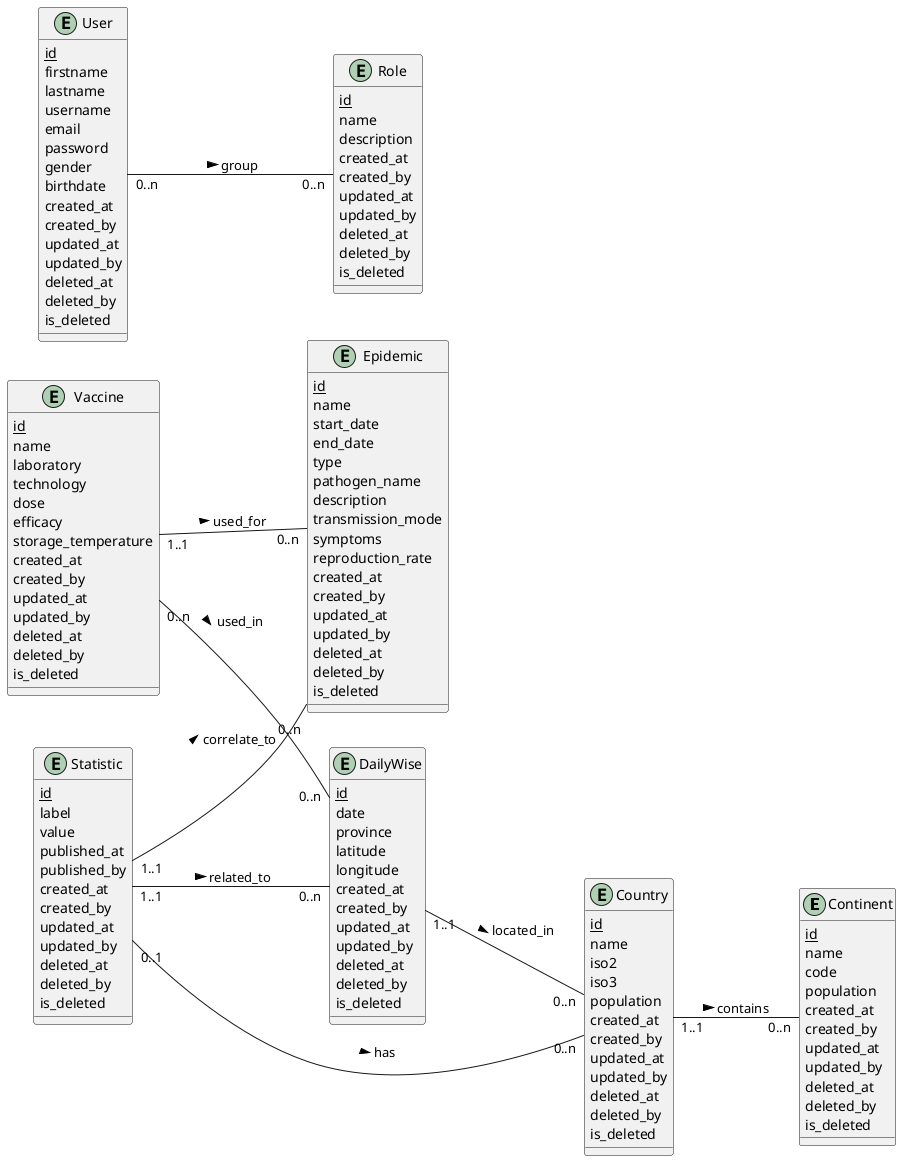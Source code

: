 @startuml MCD Merise
left to right direction
skinparam packageStyle rectangle

' Entités
entity Continent {
  {static} id
  name
  code
  population
  created_at
  created_by
  updated_at
  updated_by
  deleted_at
  deleted_by
  is_deleted
}

entity Country {
  {static} id
  name
  iso2
  iso3
  population
  created_at
  created_by
  updated_at
  updated_by
  deleted_at
  deleted_by
  is_deleted
}

entity User {
  {static} id
  firstname
  lastname
  username
  email
  password
  gender
  birthdate
  created_at
  created_by
  updated_at
  updated_by
  deleted_at
  deleted_by
  is_deleted
}

entity Role {
  {static} id
  name
  description
  created_at
  created_by
  updated_at
  updated_by
  deleted_at
  deleted_by
  is_deleted
}

entity Epidemic {
  {static} id
  name
  start_date
  end_date
  type
  pathogen_name
  description
  transmission_mode
  symptoms
  reproduction_rate
  created_at
  created_by
  updated_at
  updated_by
  deleted_at
  deleted_by
  is_deleted
}

entity Vaccine {
  {static} id
  name
  laboratory
  technology
  dose
  efficacy
  storage_temperature
  created_at
  created_by
  updated_at
  updated_by
  deleted_at
  deleted_by
  is_deleted
}

entity DailyWise {
  {static} id
  date
  province
  latitude
  longitude
  created_at
  created_by
  updated_at
  updated_by
  deleted_at
  deleted_by
  is_deleted
}

entity Statistic {
  {static} id
  label
  value
  published_at
  published_by
  created_at
  created_by
  updated_at
  updated_by
  deleted_at
  deleted_by
  is_deleted
}

' Associations avec cardinalités
Country "1..1" -- "0..n" Continent : contains >
DailyWise "1..1" -- "0..n" Country : located_in >
Statistic "1..1" -- "0..n" DailyWise : related_to >
Statistic "0..1" -- "0..n" Country : has >
Vaccine "1..1" -- "0..n" Epidemic : used_for >
Statistic "1..1" -- "0..n" Epidemic : correlate_to >
Vaccine "0..n" -- "0..n" DailyWise : used_in >
User "0..n" -- "0..n" Role : group >

@enduml
